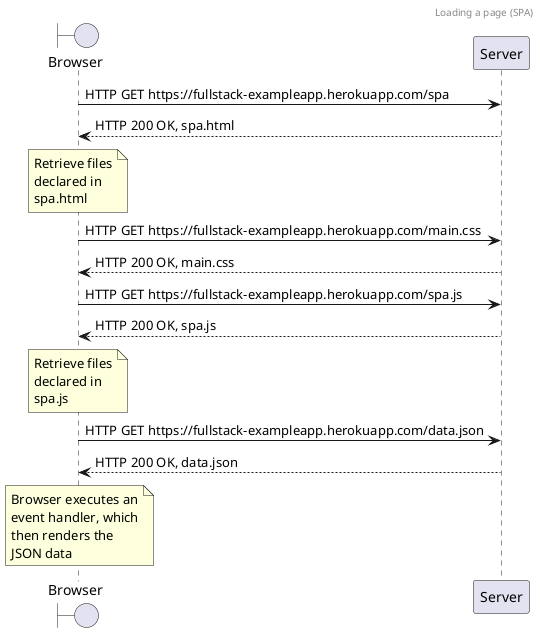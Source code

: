 @startuml
header Loading a page (SPA)

boundary Browser


Browser -> Server : HTTP GET https://fullstack-exampleapp.herokuapp.com/spa

Server --> Browser : HTTP 200 OK, spa.html
note over Browser
    Retrieve files
    declared in
    spa.html
end note

Browser -> Server : HTTP GET https://fullstack-exampleapp.herokuapp.com/main.css
Server --> Browser : HTTP 200 OK, main.css

Browser -> Server : HTTP GET https://fullstack-exampleapp.herokuapp.com/spa.js
Server --> Browser : HTTP 200 OK, spa.js
note over Browser
    Retrieve files
    declared in
    spa.js
end note

Browser -> Server : HTTP GET https://fullstack-exampleapp.herokuapp.com/data.json
Server --> Browser : HTTP 200 OK, data.json
note over Browser
    Browser executes an
    event handler, which
    then renders the 
    JSON data
end note



@enduml
